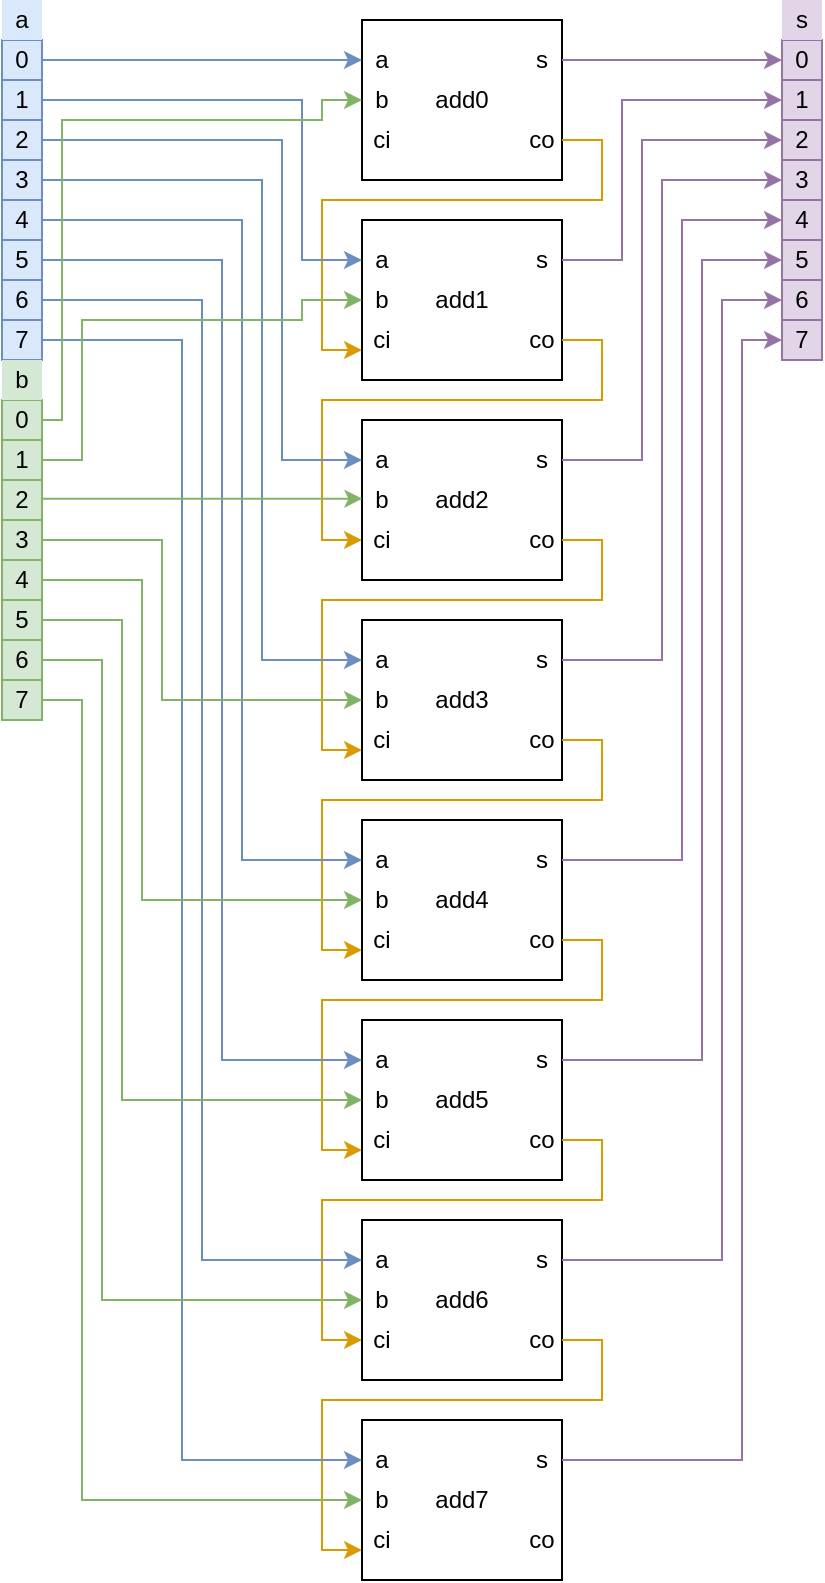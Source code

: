 <mxfile version="12.2.2" type="device" pages="1"><diagram id="JZbMycfmNVh9sPhHohUq" name="Page-1"><mxGraphModel dx="1097" dy="1660" grid="1" gridSize="10" guides="1" tooltips="1" connect="1" arrows="1" fold="1" page="1" pageScale="1" pageWidth="850" pageHeight="1100" math="0" shadow="0"><root><mxCell id="0"/><mxCell id="1" parent="0"/><mxCell id="3MJfF5usomyM9zP69K1R-1" value="add0" style="rounded=0;whiteSpace=wrap;html=1;" vertex="1" parent="1"><mxGeometry x="180" y="40" width="100" height="80" as="geometry"/></mxCell><mxCell id="3MJfF5usomyM9zP69K1R-3" value="b" style="text;html=1;strokeColor=none;fillColor=none;align=center;verticalAlign=middle;whiteSpace=wrap;rounded=0;" vertex="1" parent="1"><mxGeometry x="180" y="70" width="20" height="20" as="geometry"/></mxCell><mxCell id="3MJfF5usomyM9zP69K1R-4" value="a" style="text;html=1;strokeColor=none;fillColor=none;align=center;verticalAlign=middle;whiteSpace=wrap;rounded=0;" vertex="1" parent="1"><mxGeometry x="180" y="50" width="20" height="20" as="geometry"/></mxCell><mxCell id="3MJfF5usomyM9zP69K1R-5" value="ci" style="text;html=1;strokeColor=none;fillColor=none;align=center;verticalAlign=middle;whiteSpace=wrap;rounded=0;" vertex="1" parent="1"><mxGeometry x="180" y="90" width="20" height="20" as="geometry"/></mxCell><mxCell id="3MJfF5usomyM9zP69K1R-117" style="edgeStyle=orthogonalEdgeStyle;rounded=0;orthogonalLoop=1;jettySize=auto;html=1;exitX=1;exitY=0.5;exitDx=0;exitDy=0;entryX=0;entryY=0.5;entryDx=0;entryDy=0;fontColor=#B9E0A5;fillColor=#e1d5e7;strokeColor=#9673a6;" edge="1" parent="1" source="3MJfF5usomyM9zP69K1R-7" target="3MJfF5usomyM9zP69K1R-108"><mxGeometry relative="1" as="geometry"/></mxCell><mxCell id="3MJfF5usomyM9zP69K1R-7" value="s" style="text;html=1;strokeColor=none;fillColor=none;align=center;verticalAlign=middle;whiteSpace=wrap;rounded=0;" vertex="1" parent="1"><mxGeometry x="260" y="50" width="20" height="20" as="geometry"/></mxCell><mxCell id="3MJfF5usomyM9zP69K1R-22" style="edgeStyle=orthogonalEdgeStyle;rounded=0;orthogonalLoop=1;jettySize=auto;html=1;exitX=1;exitY=0.5;exitDx=0;exitDy=0;entryX=0;entryY=0.75;entryDx=0;entryDy=0;fillColor=#ffe6cc;strokeColor=#d79b00;" edge="1" parent="1" source="3MJfF5usomyM9zP69K1R-8" target="3MJfF5usomyM9zP69K1R-12"><mxGeometry relative="1" as="geometry"><Array as="points"><mxPoint x="300" y="100"/><mxPoint x="300" y="130"/><mxPoint x="160" y="130"/><mxPoint x="160" y="205"/></Array></mxGeometry></mxCell><mxCell id="3MJfF5usomyM9zP69K1R-8" value="co" style="text;html=1;strokeColor=none;fillColor=none;align=center;verticalAlign=middle;whiteSpace=wrap;rounded=0;" vertex="1" parent="1"><mxGeometry x="260" y="90" width="20" height="20" as="geometry"/></mxCell><mxCell id="3MJfF5usomyM9zP69K1R-9" value="add1" style="rounded=0;whiteSpace=wrap;html=1;" vertex="1" parent="1"><mxGeometry x="180" y="140" width="100" height="80" as="geometry"/></mxCell><mxCell id="3MJfF5usomyM9zP69K1R-10" value="b" style="text;html=1;strokeColor=none;fillColor=none;align=center;verticalAlign=middle;whiteSpace=wrap;rounded=0;" vertex="1" parent="1"><mxGeometry x="180" y="170" width="20" height="20" as="geometry"/></mxCell><mxCell id="3MJfF5usomyM9zP69K1R-11" value="a" style="text;html=1;strokeColor=none;fillColor=none;align=center;verticalAlign=middle;whiteSpace=wrap;rounded=0;" vertex="1" parent="1"><mxGeometry x="180" y="150" width="20" height="20" as="geometry"/></mxCell><mxCell id="3MJfF5usomyM9zP69K1R-12" value="ci" style="text;html=1;strokeColor=none;fillColor=none;align=center;verticalAlign=middle;whiteSpace=wrap;rounded=0;" vertex="1" parent="1"><mxGeometry x="180" y="190" width="20" height="20" as="geometry"/></mxCell><mxCell id="3MJfF5usomyM9zP69K1R-118" style="edgeStyle=orthogonalEdgeStyle;rounded=0;orthogonalLoop=1;jettySize=auto;html=1;exitX=1;exitY=0.5;exitDx=0;exitDy=0;entryX=0;entryY=0.5;entryDx=0;entryDy=0;fontColor=#B9E0A5;fillColor=#e1d5e7;strokeColor=#9673a6;" edge="1" parent="1" source="3MJfF5usomyM9zP69K1R-13" target="3MJfF5usomyM9zP69K1R-109"><mxGeometry relative="1" as="geometry"><Array as="points"><mxPoint x="310" y="160"/><mxPoint x="310" y="80"/></Array></mxGeometry></mxCell><mxCell id="3MJfF5usomyM9zP69K1R-13" value="s" style="text;html=1;strokeColor=none;fillColor=none;align=center;verticalAlign=middle;whiteSpace=wrap;rounded=0;" vertex="1" parent="1"><mxGeometry x="260" y="150" width="20" height="20" as="geometry"/></mxCell><mxCell id="3MJfF5usomyM9zP69K1R-36" style="edgeStyle=orthogonalEdgeStyle;rounded=0;orthogonalLoop=1;jettySize=auto;html=1;exitX=1;exitY=0.5;exitDx=0;exitDy=0;entryX=0;entryY=0.75;entryDx=0;entryDy=0;fillColor=#ffe6cc;strokeColor=#d79b00;" edge="1" parent="1" source="3MJfF5usomyM9zP69K1R-14" target="3MJfF5usomyM9zP69K1R-23"><mxGeometry relative="1" as="geometry"><Array as="points"><mxPoint x="300" y="200"/><mxPoint x="300" y="230"/><mxPoint x="160" y="230"/><mxPoint x="160" y="300"/></Array></mxGeometry></mxCell><mxCell id="3MJfF5usomyM9zP69K1R-14" value="co" style="text;html=1;strokeColor=none;fillColor=none;align=center;verticalAlign=middle;whiteSpace=wrap;rounded=0;" vertex="1" parent="1"><mxGeometry x="260" y="190" width="20" height="20" as="geometry"/></mxCell><mxCell id="3MJfF5usomyM9zP69K1R-23" value="add2" style="rounded=0;whiteSpace=wrap;html=1;" vertex="1" parent="1"><mxGeometry x="180" y="240" width="100" height="80" as="geometry"/></mxCell><mxCell id="3MJfF5usomyM9zP69K1R-24" value="b" style="text;html=1;strokeColor=none;fillColor=none;align=center;verticalAlign=middle;whiteSpace=wrap;rounded=0;" vertex="1" parent="1"><mxGeometry x="180" y="270" width="20" height="20" as="geometry"/></mxCell><mxCell id="3MJfF5usomyM9zP69K1R-25" value="a" style="text;html=1;strokeColor=none;fillColor=none;align=center;verticalAlign=middle;whiteSpace=wrap;rounded=0;" vertex="1" parent="1"><mxGeometry x="180" y="250" width="20" height="20" as="geometry"/></mxCell><mxCell id="3MJfF5usomyM9zP69K1R-26" value="ci" style="text;html=1;strokeColor=none;fillColor=none;align=center;verticalAlign=middle;whiteSpace=wrap;rounded=0;" vertex="1" parent="1"><mxGeometry x="180" y="290" width="20" height="20" as="geometry"/></mxCell><mxCell id="3MJfF5usomyM9zP69K1R-119" style="edgeStyle=orthogonalEdgeStyle;rounded=0;orthogonalLoop=1;jettySize=auto;html=1;exitX=1;exitY=0.5;exitDx=0;exitDy=0;entryX=0;entryY=0.5;entryDx=0;entryDy=0;fontColor=#B9E0A5;fillColor=#e1d5e7;strokeColor=#9673a6;" edge="1" parent="1" source="3MJfF5usomyM9zP69K1R-27" target="3MJfF5usomyM9zP69K1R-110"><mxGeometry relative="1" as="geometry"><Array as="points"><mxPoint x="320" y="260"/><mxPoint x="320" y="100"/></Array></mxGeometry></mxCell><mxCell id="3MJfF5usomyM9zP69K1R-27" value="s" style="text;html=1;strokeColor=none;fillColor=none;align=center;verticalAlign=middle;whiteSpace=wrap;rounded=0;" vertex="1" parent="1"><mxGeometry x="260" y="250" width="20" height="20" as="geometry"/></mxCell><mxCell id="3MJfF5usomyM9zP69K1R-28" style="edgeStyle=orthogonalEdgeStyle;rounded=0;orthogonalLoop=1;jettySize=auto;html=1;exitX=1;exitY=0.5;exitDx=0;exitDy=0;entryX=0;entryY=0.75;entryDx=0;entryDy=0;fillColor=#ffe6cc;strokeColor=#d79b00;" edge="1" parent="1" source="3MJfF5usomyM9zP69K1R-29" target="3MJfF5usomyM9zP69K1R-33"><mxGeometry relative="1" as="geometry"><Array as="points"><mxPoint x="300" y="300"/><mxPoint x="300" y="330"/><mxPoint x="160" y="330"/><mxPoint x="160" y="405"/></Array></mxGeometry></mxCell><mxCell id="3MJfF5usomyM9zP69K1R-29" value="co" style="text;html=1;strokeColor=none;fillColor=none;align=center;verticalAlign=middle;whiteSpace=wrap;rounded=0;" vertex="1" parent="1"><mxGeometry x="260" y="290" width="20" height="20" as="geometry"/></mxCell><mxCell id="3MJfF5usomyM9zP69K1R-30" value="add3" style="rounded=0;whiteSpace=wrap;html=1;" vertex="1" parent="1"><mxGeometry x="180" y="340" width="100" height="80" as="geometry"/></mxCell><mxCell id="3MJfF5usomyM9zP69K1R-31" value="b" style="text;html=1;strokeColor=none;fillColor=none;align=center;verticalAlign=middle;whiteSpace=wrap;rounded=0;" vertex="1" parent="1"><mxGeometry x="180" y="370" width="20" height="20" as="geometry"/></mxCell><mxCell id="3MJfF5usomyM9zP69K1R-32" value="a" style="text;html=1;strokeColor=none;fillColor=none;align=center;verticalAlign=middle;whiteSpace=wrap;rounded=0;" vertex="1" parent="1"><mxGeometry x="180" y="350" width="20" height="20" as="geometry"/></mxCell><mxCell id="3MJfF5usomyM9zP69K1R-33" value="ci" style="text;html=1;strokeColor=none;fillColor=none;align=center;verticalAlign=middle;whiteSpace=wrap;rounded=0;" vertex="1" parent="1"><mxGeometry x="180" y="390" width="20" height="20" as="geometry"/></mxCell><mxCell id="3MJfF5usomyM9zP69K1R-120" style="edgeStyle=orthogonalEdgeStyle;rounded=0;orthogonalLoop=1;jettySize=auto;html=1;exitX=1;exitY=0.5;exitDx=0;exitDy=0;entryX=0;entryY=0.5;entryDx=0;entryDy=0;fontColor=#B9E0A5;fillColor=#e1d5e7;strokeColor=#9673a6;" edge="1" parent="1" source="3MJfF5usomyM9zP69K1R-34" target="3MJfF5usomyM9zP69K1R-111"><mxGeometry relative="1" as="geometry"><Array as="points"><mxPoint x="330" y="360"/><mxPoint x="330" y="120"/></Array></mxGeometry></mxCell><mxCell id="3MJfF5usomyM9zP69K1R-34" value="s" style="text;html=1;strokeColor=none;fillColor=none;align=center;verticalAlign=middle;whiteSpace=wrap;rounded=0;" vertex="1" parent="1"><mxGeometry x="260" y="350" width="20" height="20" as="geometry"/></mxCell><mxCell id="3MJfF5usomyM9zP69K1R-64" style="edgeStyle=orthogonalEdgeStyle;rounded=0;orthogonalLoop=1;jettySize=auto;html=1;exitX=1;exitY=0.5;exitDx=0;exitDy=0;entryX=0;entryY=0.75;entryDx=0;entryDy=0;fillColor=#ffe6cc;strokeColor=#d79b00;" edge="1" parent="1" source="3MJfF5usomyM9zP69K1R-35" target="3MJfF5usomyM9zP69K1R-40"><mxGeometry relative="1" as="geometry"><Array as="points"><mxPoint x="300" y="400"/><mxPoint x="300" y="430"/><mxPoint x="160" y="430"/><mxPoint x="160" y="505"/></Array></mxGeometry></mxCell><mxCell id="3MJfF5usomyM9zP69K1R-35" value="co" style="text;html=1;strokeColor=none;fillColor=none;align=center;verticalAlign=middle;whiteSpace=wrap;rounded=0;" vertex="1" parent="1"><mxGeometry x="260" y="390" width="20" height="20" as="geometry"/></mxCell><mxCell id="3MJfF5usomyM9zP69K1R-37" value="add4" style="rounded=0;whiteSpace=wrap;html=1;" vertex="1" parent="1"><mxGeometry x="180" y="440" width="100" height="80" as="geometry"/></mxCell><mxCell id="3MJfF5usomyM9zP69K1R-38" value="b" style="text;html=1;strokeColor=none;fillColor=none;align=center;verticalAlign=middle;whiteSpace=wrap;rounded=0;" vertex="1" parent="1"><mxGeometry x="180" y="470" width="20" height="20" as="geometry"/></mxCell><mxCell id="3MJfF5usomyM9zP69K1R-39" value="a" style="text;html=1;strokeColor=none;fillColor=none;align=center;verticalAlign=middle;whiteSpace=wrap;rounded=0;" vertex="1" parent="1"><mxGeometry x="180" y="450" width="20" height="20" as="geometry"/></mxCell><mxCell id="3MJfF5usomyM9zP69K1R-40" value="ci" style="text;html=1;strokeColor=none;fillColor=none;align=center;verticalAlign=middle;whiteSpace=wrap;rounded=0;" vertex="1" parent="1"><mxGeometry x="180" y="490" width="20" height="20" as="geometry"/></mxCell><mxCell id="3MJfF5usomyM9zP69K1R-121" style="edgeStyle=orthogonalEdgeStyle;rounded=0;orthogonalLoop=1;jettySize=auto;html=1;exitX=1;exitY=0.5;exitDx=0;exitDy=0;entryX=0;entryY=0.5;entryDx=0;entryDy=0;fontColor=#B9E0A5;fillColor=#e1d5e7;strokeColor=#9673a6;" edge="1" parent="1" source="3MJfF5usomyM9zP69K1R-41" target="3MJfF5usomyM9zP69K1R-112"><mxGeometry relative="1" as="geometry"><Array as="points"><mxPoint x="340" y="460"/><mxPoint x="340" y="140"/></Array></mxGeometry></mxCell><mxCell id="3MJfF5usomyM9zP69K1R-41" value="s" style="text;html=1;strokeColor=none;fillColor=none;align=center;verticalAlign=middle;whiteSpace=wrap;rounded=0;" vertex="1" parent="1"><mxGeometry x="260" y="450" width="20" height="20" as="geometry"/></mxCell><mxCell id="3MJfF5usomyM9zP69K1R-42" style="edgeStyle=orthogonalEdgeStyle;rounded=0;orthogonalLoop=1;jettySize=auto;html=1;exitX=1;exitY=0.5;exitDx=0;exitDy=0;entryX=0;entryY=0.75;entryDx=0;entryDy=0;fillColor=#ffe6cc;strokeColor=#d79b00;" edge="1" parent="1" source="3MJfF5usomyM9zP69K1R-43" target="3MJfF5usomyM9zP69K1R-47"><mxGeometry relative="1" as="geometry"><Array as="points"><mxPoint x="300" y="500"/><mxPoint x="300" y="530"/><mxPoint x="160" y="530"/><mxPoint x="160" y="605"/></Array></mxGeometry></mxCell><mxCell id="3MJfF5usomyM9zP69K1R-43" value="co" style="text;html=1;strokeColor=none;fillColor=none;align=center;verticalAlign=middle;whiteSpace=wrap;rounded=0;" vertex="1" parent="1"><mxGeometry x="260" y="490" width="20" height="20" as="geometry"/></mxCell><mxCell id="3MJfF5usomyM9zP69K1R-44" value="add5" style="rounded=0;whiteSpace=wrap;html=1;" vertex="1" parent="1"><mxGeometry x="180" y="540" width="100" height="80" as="geometry"/></mxCell><mxCell id="3MJfF5usomyM9zP69K1R-45" value="b" style="text;html=1;strokeColor=none;fillColor=none;align=center;verticalAlign=middle;whiteSpace=wrap;rounded=0;" vertex="1" parent="1"><mxGeometry x="180" y="570" width="20" height="20" as="geometry"/></mxCell><mxCell id="3MJfF5usomyM9zP69K1R-46" value="a" style="text;html=1;strokeColor=none;fillColor=none;align=center;verticalAlign=middle;whiteSpace=wrap;rounded=0;" vertex="1" parent="1"><mxGeometry x="180" y="550" width="20" height="20" as="geometry"/></mxCell><mxCell id="3MJfF5usomyM9zP69K1R-47" value="ci" style="text;html=1;strokeColor=none;fillColor=none;align=center;verticalAlign=middle;whiteSpace=wrap;rounded=0;" vertex="1" parent="1"><mxGeometry x="180" y="590" width="20" height="20" as="geometry"/></mxCell><mxCell id="3MJfF5usomyM9zP69K1R-122" style="edgeStyle=orthogonalEdgeStyle;rounded=0;orthogonalLoop=1;jettySize=auto;html=1;exitX=1;exitY=0.5;exitDx=0;exitDy=0;entryX=0;entryY=0.5;entryDx=0;entryDy=0;fontColor=#B9E0A5;fillColor=#e1d5e7;strokeColor=#9673a6;" edge="1" parent="1" source="3MJfF5usomyM9zP69K1R-48" target="3MJfF5usomyM9zP69K1R-113"><mxGeometry relative="1" as="geometry"><Array as="points"><mxPoint x="350" y="560"/><mxPoint x="350" y="160"/></Array></mxGeometry></mxCell><mxCell id="3MJfF5usomyM9zP69K1R-48" value="s" style="text;html=1;strokeColor=none;fillColor=none;align=center;verticalAlign=middle;whiteSpace=wrap;rounded=0;" vertex="1" parent="1"><mxGeometry x="260" y="550" width="20" height="20" as="geometry"/></mxCell><mxCell id="3MJfF5usomyM9zP69K1R-49" style="edgeStyle=orthogonalEdgeStyle;rounded=0;orthogonalLoop=1;jettySize=auto;html=1;exitX=1;exitY=0.5;exitDx=0;exitDy=0;entryX=0;entryY=0.75;entryDx=0;entryDy=0;fillColor=#ffe6cc;strokeColor=#d79b00;" edge="1" parent="1" source="3MJfF5usomyM9zP69K1R-50" target="3MJfF5usomyM9zP69K1R-51"><mxGeometry relative="1" as="geometry"><Array as="points"><mxPoint x="300" y="600"/><mxPoint x="300" y="630"/><mxPoint x="160" y="630"/><mxPoint x="160" y="700"/></Array></mxGeometry></mxCell><mxCell id="3MJfF5usomyM9zP69K1R-50" value="co" style="text;html=1;strokeColor=none;fillColor=none;align=center;verticalAlign=middle;whiteSpace=wrap;rounded=0;" vertex="1" parent="1"><mxGeometry x="260" y="590" width="20" height="20" as="geometry"/></mxCell><mxCell id="3MJfF5usomyM9zP69K1R-51" value="add6" style="rounded=0;whiteSpace=wrap;html=1;" vertex="1" parent="1"><mxGeometry x="180" y="640" width="100" height="80" as="geometry"/></mxCell><mxCell id="3MJfF5usomyM9zP69K1R-52" value="b" style="text;html=1;strokeColor=none;fillColor=none;align=center;verticalAlign=middle;whiteSpace=wrap;rounded=0;" vertex="1" parent="1"><mxGeometry x="180" y="670" width="20" height="20" as="geometry"/></mxCell><mxCell id="3MJfF5usomyM9zP69K1R-53" value="a" style="text;html=1;strokeColor=none;fillColor=none;align=center;verticalAlign=middle;whiteSpace=wrap;rounded=0;" vertex="1" parent="1"><mxGeometry x="180" y="650" width="20" height="20" as="geometry"/></mxCell><mxCell id="3MJfF5usomyM9zP69K1R-54" value="ci" style="text;html=1;strokeColor=none;fillColor=none;align=center;verticalAlign=middle;whiteSpace=wrap;rounded=0;" vertex="1" parent="1"><mxGeometry x="180" y="690" width="20" height="20" as="geometry"/></mxCell><mxCell id="3MJfF5usomyM9zP69K1R-123" style="edgeStyle=orthogonalEdgeStyle;rounded=0;orthogonalLoop=1;jettySize=auto;html=1;exitX=1;exitY=0.5;exitDx=0;exitDy=0;entryX=0;entryY=0.5;entryDx=0;entryDy=0;fontColor=#B9E0A5;fillColor=#e1d5e7;strokeColor=#9673a6;" edge="1" parent="1" source="3MJfF5usomyM9zP69K1R-55" target="3MJfF5usomyM9zP69K1R-114"><mxGeometry relative="1" as="geometry"><Array as="points"><mxPoint x="360" y="660"/><mxPoint x="360" y="180"/></Array></mxGeometry></mxCell><mxCell id="3MJfF5usomyM9zP69K1R-55" value="s" style="text;html=1;strokeColor=none;fillColor=none;align=center;verticalAlign=middle;whiteSpace=wrap;rounded=0;" vertex="1" parent="1"><mxGeometry x="260" y="650" width="20" height="20" as="geometry"/></mxCell><mxCell id="3MJfF5usomyM9zP69K1R-56" style="edgeStyle=orthogonalEdgeStyle;rounded=0;orthogonalLoop=1;jettySize=auto;html=1;exitX=1;exitY=0.5;exitDx=0;exitDy=0;entryX=0;entryY=0.75;entryDx=0;entryDy=0;fillColor=#ffe6cc;strokeColor=#d79b00;" edge="1" parent="1" source="3MJfF5usomyM9zP69K1R-57" target="3MJfF5usomyM9zP69K1R-61"><mxGeometry relative="1" as="geometry"><Array as="points"><mxPoint x="300" y="700"/><mxPoint x="300" y="730"/><mxPoint x="160" y="730"/><mxPoint x="160" y="805"/></Array></mxGeometry></mxCell><mxCell id="3MJfF5usomyM9zP69K1R-57" value="co" style="text;html=1;strokeColor=none;fillColor=none;align=center;verticalAlign=middle;whiteSpace=wrap;rounded=0;" vertex="1" parent="1"><mxGeometry x="260" y="690" width="20" height="20" as="geometry"/></mxCell><mxCell id="3MJfF5usomyM9zP69K1R-58" value="add7" style="rounded=0;whiteSpace=wrap;html=1;" vertex="1" parent="1"><mxGeometry x="180" y="740" width="100" height="80" as="geometry"/></mxCell><mxCell id="3MJfF5usomyM9zP69K1R-59" value="b" style="text;html=1;strokeColor=none;fillColor=none;align=center;verticalAlign=middle;whiteSpace=wrap;rounded=0;" vertex="1" parent="1"><mxGeometry x="180" y="770" width="20" height="20" as="geometry"/></mxCell><mxCell id="3MJfF5usomyM9zP69K1R-60" value="a" style="text;html=1;strokeColor=none;fillColor=none;align=center;verticalAlign=middle;whiteSpace=wrap;rounded=0;" vertex="1" parent="1"><mxGeometry x="180" y="750" width="20" height="20" as="geometry"/></mxCell><mxCell id="3MJfF5usomyM9zP69K1R-61" value="ci" style="text;html=1;strokeColor=none;fillColor=none;align=center;verticalAlign=middle;whiteSpace=wrap;rounded=0;" vertex="1" parent="1"><mxGeometry x="180" y="790" width="20" height="20" as="geometry"/></mxCell><mxCell id="3MJfF5usomyM9zP69K1R-124" style="edgeStyle=orthogonalEdgeStyle;rounded=0;orthogonalLoop=1;jettySize=auto;html=1;exitX=1;exitY=0.5;exitDx=0;exitDy=0;entryX=0;entryY=0.5;entryDx=0;entryDy=0;fontColor=#B9E0A5;fillColor=#e1d5e7;strokeColor=#9673a6;" edge="1" parent="1" source="3MJfF5usomyM9zP69K1R-62" target="3MJfF5usomyM9zP69K1R-115"><mxGeometry relative="1" as="geometry"><Array as="points"><mxPoint x="370" y="760"/><mxPoint x="370" y="200"/></Array></mxGeometry></mxCell><mxCell id="3MJfF5usomyM9zP69K1R-62" value="s" style="text;html=1;strokeColor=none;fillColor=none;align=center;verticalAlign=middle;whiteSpace=wrap;rounded=0;" vertex="1" parent="1"><mxGeometry x="260" y="750" width="20" height="20" as="geometry"/></mxCell><mxCell id="3MJfF5usomyM9zP69K1R-63" value="co" style="text;html=1;strokeColor=none;fillColor=none;align=center;verticalAlign=middle;whiteSpace=wrap;rounded=0;" vertex="1" parent="1"><mxGeometry x="260" y="790" width="20" height="20" as="geometry"/></mxCell><mxCell id="3MJfF5usomyM9zP69K1R-88" style="edgeStyle=orthogonalEdgeStyle;rounded=0;orthogonalLoop=1;jettySize=auto;html=1;exitX=1;exitY=0.5;exitDx=0;exitDy=0;entryX=0;entryY=0.5;entryDx=0;entryDy=0;fillColor=#dae8fc;strokeColor=#6c8ebf;" edge="1" parent="1" source="3MJfF5usomyM9zP69K1R-65" target="3MJfF5usomyM9zP69K1R-4"><mxGeometry relative="1" as="geometry"/></mxCell><mxCell id="3MJfF5usomyM9zP69K1R-65" value="0" style="rounded=0;whiteSpace=wrap;html=1;fillColor=#dae8fc;strokeColor=#6c8ebf;" vertex="1" parent="1"><mxGeometry y="50" width="20" height="20" as="geometry"/></mxCell><mxCell id="3MJfF5usomyM9zP69K1R-89" style="edgeStyle=orthogonalEdgeStyle;rounded=0;orthogonalLoop=1;jettySize=auto;html=1;exitX=1;exitY=0.5;exitDx=0;exitDy=0;entryX=0;entryY=0.5;entryDx=0;entryDy=0;fillColor=#dae8fc;strokeColor=#6c8ebf;" edge="1" parent="1" source="3MJfF5usomyM9zP69K1R-68" target="3MJfF5usomyM9zP69K1R-11"><mxGeometry relative="1" as="geometry"><Array as="points"><mxPoint x="150" y="80"/><mxPoint x="150" y="160"/></Array></mxGeometry></mxCell><mxCell id="3MJfF5usomyM9zP69K1R-68" value="1" style="rounded=0;whiteSpace=wrap;html=1;fillColor=#dae8fc;strokeColor=#6c8ebf;" vertex="1" parent="1"><mxGeometry y="70" width="20" height="20" as="geometry"/></mxCell><mxCell id="3MJfF5usomyM9zP69K1R-90" style="edgeStyle=orthogonalEdgeStyle;rounded=0;orthogonalLoop=1;jettySize=auto;html=1;exitX=1;exitY=0.5;exitDx=0;exitDy=0;entryX=0;entryY=0.5;entryDx=0;entryDy=0;fillColor=#dae8fc;strokeColor=#6c8ebf;" edge="1" parent="1" source="3MJfF5usomyM9zP69K1R-71" target="3MJfF5usomyM9zP69K1R-25"><mxGeometry relative="1" as="geometry"><Array as="points"><mxPoint x="140" y="100"/><mxPoint x="140" y="260"/></Array></mxGeometry></mxCell><mxCell id="3MJfF5usomyM9zP69K1R-71" value="2" style="rounded=0;whiteSpace=wrap;html=1;fillColor=#dae8fc;strokeColor=#6c8ebf;" vertex="1" parent="1"><mxGeometry y="90" width="20" height="20" as="geometry"/></mxCell><mxCell id="3MJfF5usomyM9zP69K1R-91" style="edgeStyle=orthogonalEdgeStyle;rounded=0;orthogonalLoop=1;jettySize=auto;html=1;exitX=1;exitY=0.5;exitDx=0;exitDy=0;entryX=0;entryY=0.5;entryDx=0;entryDy=0;fillColor=#dae8fc;strokeColor=#6c8ebf;" edge="1" parent="1" source="3MJfF5usomyM9zP69K1R-72" target="3MJfF5usomyM9zP69K1R-32"><mxGeometry relative="1" as="geometry"><Array as="points"><mxPoint x="130" y="120"/><mxPoint x="130" y="360"/></Array></mxGeometry></mxCell><mxCell id="3MJfF5usomyM9zP69K1R-72" value="3" style="rounded=0;whiteSpace=wrap;html=1;fillColor=#dae8fc;strokeColor=#6c8ebf;" vertex="1" parent="1"><mxGeometry y="110" width="20" height="20" as="geometry"/></mxCell><mxCell id="3MJfF5usomyM9zP69K1R-97" style="edgeStyle=orthogonalEdgeStyle;rounded=0;orthogonalLoop=1;jettySize=auto;html=1;exitX=1;exitY=0.5;exitDx=0;exitDy=0;entryX=0;entryY=0.5;entryDx=0;entryDy=0;fillColor=#dae8fc;strokeColor=#6c8ebf;" edge="1" parent="1" source="3MJfF5usomyM9zP69K1R-73" target="3MJfF5usomyM9zP69K1R-39"><mxGeometry relative="1" as="geometry"><Array as="points"><mxPoint x="120" y="140"/><mxPoint x="120" y="460"/></Array></mxGeometry></mxCell><mxCell id="3MJfF5usomyM9zP69K1R-73" value="4" style="rounded=0;whiteSpace=wrap;html=1;fillColor=#dae8fc;strokeColor=#6c8ebf;" vertex="1" parent="1"><mxGeometry y="130" width="20" height="20" as="geometry"/></mxCell><mxCell id="3MJfF5usomyM9zP69K1R-98" style="edgeStyle=orthogonalEdgeStyle;rounded=0;orthogonalLoop=1;jettySize=auto;html=1;exitX=1;exitY=0.5;exitDx=0;exitDy=0;entryX=0;entryY=0.5;entryDx=0;entryDy=0;fillColor=#dae8fc;strokeColor=#6c8ebf;" edge="1" parent="1" source="3MJfF5usomyM9zP69K1R-74" target="3MJfF5usomyM9zP69K1R-46"><mxGeometry relative="1" as="geometry"><Array as="points"><mxPoint x="110" y="160"/><mxPoint x="110" y="560"/></Array></mxGeometry></mxCell><mxCell id="3MJfF5usomyM9zP69K1R-74" value="5" style="rounded=0;whiteSpace=wrap;html=1;fillColor=#dae8fc;strokeColor=#6c8ebf;" vertex="1" parent="1"><mxGeometry y="150" width="20" height="20" as="geometry"/></mxCell><mxCell id="3MJfF5usomyM9zP69K1R-99" style="edgeStyle=orthogonalEdgeStyle;rounded=0;orthogonalLoop=1;jettySize=auto;html=1;exitX=1;exitY=0.5;exitDx=0;exitDy=0;entryX=0;entryY=0.5;entryDx=0;entryDy=0;fillColor=#dae8fc;strokeColor=#6c8ebf;" edge="1" parent="1" source="3MJfF5usomyM9zP69K1R-75" target="3MJfF5usomyM9zP69K1R-53"><mxGeometry relative="1" as="geometry"><Array as="points"><mxPoint x="100" y="180"/><mxPoint x="100" y="660"/></Array></mxGeometry></mxCell><mxCell id="3MJfF5usomyM9zP69K1R-75" value="6" style="rounded=0;whiteSpace=wrap;html=1;fillColor=#dae8fc;strokeColor=#6c8ebf;" vertex="1" parent="1"><mxGeometry y="170" width="20" height="20" as="geometry"/></mxCell><mxCell id="3MJfF5usomyM9zP69K1R-100" style="edgeStyle=orthogonalEdgeStyle;rounded=0;orthogonalLoop=1;jettySize=auto;html=1;exitX=1;exitY=0.5;exitDx=0;exitDy=0;entryX=0;entryY=0.5;entryDx=0;entryDy=0;fillColor=#dae8fc;strokeColor=#6c8ebf;" edge="1" parent="1" source="3MJfF5usomyM9zP69K1R-76" target="3MJfF5usomyM9zP69K1R-60"><mxGeometry relative="1" as="geometry"><Array as="points"><mxPoint x="90" y="200"/><mxPoint x="90" y="760"/></Array></mxGeometry></mxCell><mxCell id="3MJfF5usomyM9zP69K1R-76" value="7" style="rounded=0;whiteSpace=wrap;html=1;fillColor=#dae8fc;strokeColor=#6c8ebf;" vertex="1" parent="1"><mxGeometry y="190" width="20" height="20" as="geometry"/></mxCell><mxCell id="3MJfF5usomyM9zP69K1R-87" style="edgeStyle=orthogonalEdgeStyle;rounded=0;orthogonalLoop=1;jettySize=auto;html=1;exitX=1;exitY=0.5;exitDx=0;exitDy=0;entryX=0;entryY=0.5;entryDx=0;entryDy=0;fillColor=#d5e8d4;strokeColor=#82b366;" edge="1" parent="1" source="3MJfF5usomyM9zP69K1R-77" target="3MJfF5usomyM9zP69K1R-3"><mxGeometry relative="1" as="geometry"><Array as="points"><mxPoint x="30" y="240"/><mxPoint x="30" y="90"/><mxPoint x="160" y="90"/><mxPoint x="160" y="80"/></Array></mxGeometry></mxCell><mxCell id="3MJfF5usomyM9zP69K1R-77" value="0" style="rounded=0;whiteSpace=wrap;html=1;fillColor=#d5e8d4;strokeColor=#82b366;" vertex="1" parent="1"><mxGeometry y="230" width="20" height="20" as="geometry"/></mxCell><mxCell id="3MJfF5usomyM9zP69K1R-101" style="edgeStyle=orthogonalEdgeStyle;rounded=0;orthogonalLoop=1;jettySize=auto;html=1;exitX=1;exitY=0.5;exitDx=0;exitDy=0;entryX=0;entryY=0.5;entryDx=0;entryDy=0;fillColor=#d5e8d4;strokeColor=#82b366;" edge="1" parent="1" source="3MJfF5usomyM9zP69K1R-78" target="3MJfF5usomyM9zP69K1R-10"><mxGeometry relative="1" as="geometry"><Array as="points"><mxPoint x="40" y="260"/><mxPoint x="40" y="190"/><mxPoint x="150" y="190"/><mxPoint x="150" y="180"/></Array></mxGeometry></mxCell><mxCell id="3MJfF5usomyM9zP69K1R-78" value="1" style="rounded=0;whiteSpace=wrap;html=1;fillColor=#d5e8d4;strokeColor=#82b366;" vertex="1" parent="1"><mxGeometry y="250" width="20" height="20" as="geometry"/></mxCell><mxCell id="3MJfF5usomyM9zP69K1R-102" style="edgeStyle=orthogonalEdgeStyle;rounded=0;orthogonalLoop=1;jettySize=auto;html=1;exitX=1;exitY=0.5;exitDx=0;exitDy=0;entryX=0;entryY=0.5;entryDx=0;entryDy=0;fillColor=#d5e8d4;strokeColor=#82b366;" edge="1" parent="1"><mxGeometry relative="1" as="geometry"><mxPoint x="20.19" y="279.357" as="sourcePoint"/><mxPoint x="180.19" y="279.357" as="targetPoint"/></mxGeometry></mxCell><mxCell id="3MJfF5usomyM9zP69K1R-79" value="2" style="rounded=0;whiteSpace=wrap;html=1;fillColor=#d5e8d4;strokeColor=#82b366;" vertex="1" parent="1"><mxGeometry y="270" width="20" height="20" as="geometry"/></mxCell><mxCell id="3MJfF5usomyM9zP69K1R-103" style="edgeStyle=orthogonalEdgeStyle;rounded=0;orthogonalLoop=1;jettySize=auto;html=1;exitX=1;exitY=0.5;exitDx=0;exitDy=0;entryX=0;entryY=0.5;entryDx=0;entryDy=0;fillColor=#d5e8d4;strokeColor=#82b366;" edge="1" parent="1" source="3MJfF5usomyM9zP69K1R-80" target="3MJfF5usomyM9zP69K1R-31"><mxGeometry relative="1" as="geometry"><Array as="points"><mxPoint x="80" y="300"/><mxPoint x="80" y="380"/></Array></mxGeometry></mxCell><mxCell id="3MJfF5usomyM9zP69K1R-80" value="3" style="rounded=0;whiteSpace=wrap;html=1;fillColor=#d5e8d4;strokeColor=#82b366;" vertex="1" parent="1"><mxGeometry y="290" width="20" height="20" as="geometry"/></mxCell><mxCell id="3MJfF5usomyM9zP69K1R-104" style="edgeStyle=orthogonalEdgeStyle;rounded=0;orthogonalLoop=1;jettySize=auto;html=1;exitX=1;exitY=0.5;exitDx=0;exitDy=0;entryX=0;entryY=0.5;entryDx=0;entryDy=0;fillColor=#d5e8d4;strokeColor=#82b366;" edge="1" parent="1" source="3MJfF5usomyM9zP69K1R-81" target="3MJfF5usomyM9zP69K1R-38"><mxGeometry relative="1" as="geometry"><Array as="points"><mxPoint x="70" y="320"/><mxPoint x="70" y="480"/></Array></mxGeometry></mxCell><mxCell id="3MJfF5usomyM9zP69K1R-81" value="4" style="rounded=0;whiteSpace=wrap;html=1;fillColor=#d5e8d4;strokeColor=#82b366;" vertex="1" parent="1"><mxGeometry y="310" width="20" height="20" as="geometry"/></mxCell><mxCell id="3MJfF5usomyM9zP69K1R-105" style="edgeStyle=orthogonalEdgeStyle;rounded=0;orthogonalLoop=1;jettySize=auto;html=1;exitX=1;exitY=0.5;exitDx=0;exitDy=0;entryX=0;entryY=0.5;entryDx=0;entryDy=0;fillColor=#d5e8d4;strokeColor=#82b366;" edge="1" parent="1" source="3MJfF5usomyM9zP69K1R-82" target="3MJfF5usomyM9zP69K1R-45"><mxGeometry relative="1" as="geometry"><Array as="points"><mxPoint x="60" y="340"/><mxPoint x="60" y="580"/></Array></mxGeometry></mxCell><mxCell id="3MJfF5usomyM9zP69K1R-82" value="5" style="rounded=0;whiteSpace=wrap;html=1;fillColor=#d5e8d4;strokeColor=#82b366;" vertex="1" parent="1"><mxGeometry y="330" width="20" height="20" as="geometry"/></mxCell><mxCell id="3MJfF5usomyM9zP69K1R-106" style="edgeStyle=orthogonalEdgeStyle;rounded=0;orthogonalLoop=1;jettySize=auto;html=1;exitX=1;exitY=0.5;exitDx=0;exitDy=0;entryX=0;entryY=0.5;entryDx=0;entryDy=0;fillColor=#d5e8d4;strokeColor=#82b366;" edge="1" parent="1" source="3MJfF5usomyM9zP69K1R-83" target="3MJfF5usomyM9zP69K1R-52"><mxGeometry relative="1" as="geometry"><Array as="points"><mxPoint x="50" y="360"/><mxPoint x="50" y="680"/></Array></mxGeometry></mxCell><mxCell id="3MJfF5usomyM9zP69K1R-83" value="6" style="rounded=0;whiteSpace=wrap;html=1;fillColor=#d5e8d4;strokeColor=#82b366;" vertex="1" parent="1"><mxGeometry y="350" width="20" height="20" as="geometry"/></mxCell><mxCell id="3MJfF5usomyM9zP69K1R-107" style="edgeStyle=orthogonalEdgeStyle;rounded=0;orthogonalLoop=1;jettySize=auto;html=1;exitX=1;exitY=0.5;exitDx=0;exitDy=0;entryX=0;entryY=0.5;entryDx=0;entryDy=0;fillColor=#d5e8d4;strokeColor=#82b366;" edge="1" parent="1" source="3MJfF5usomyM9zP69K1R-84" target="3MJfF5usomyM9zP69K1R-59"><mxGeometry relative="1" as="geometry"><Array as="points"><mxPoint x="40" y="380"/><mxPoint x="40" y="780"/></Array></mxGeometry></mxCell><mxCell id="3MJfF5usomyM9zP69K1R-84" value="7" style="rounded=0;whiteSpace=wrap;html=1;fillColor=#d5e8d4;strokeColor=#82b366;" vertex="1" parent="1"><mxGeometry y="370" width="20" height="20" as="geometry"/></mxCell><mxCell id="3MJfF5usomyM9zP69K1R-85" value="a" style="text;html=1;align=center;verticalAlign=middle;whiteSpace=wrap;rounded=0;fillColor=#dae8fc;strokeColor=none;" vertex="1" parent="1"><mxGeometry y="30" width="20" height="20" as="geometry"/></mxCell><mxCell id="3MJfF5usomyM9zP69K1R-86" value="b" style="text;html=1;align=center;verticalAlign=middle;whiteSpace=wrap;rounded=0;fillColor=#d5e8d4;strokeColor=none;" vertex="1" parent="1"><mxGeometry y="210" width="20" height="20" as="geometry"/></mxCell><mxCell id="3MJfF5usomyM9zP69K1R-108" value="0" style="rounded=0;whiteSpace=wrap;html=1;fillColor=#e1d5e7;strokeColor=#9673a6;" vertex="1" parent="1"><mxGeometry x="390" y="50" width="20" height="20" as="geometry"/></mxCell><mxCell id="3MJfF5usomyM9zP69K1R-109" value="1" style="rounded=0;whiteSpace=wrap;html=1;fillColor=#e1d5e7;strokeColor=#9673a6;" vertex="1" parent="1"><mxGeometry x="390" y="70" width="20" height="20" as="geometry"/></mxCell><mxCell id="3MJfF5usomyM9zP69K1R-110" value="2" style="rounded=0;whiteSpace=wrap;html=1;fillColor=#e1d5e7;strokeColor=#9673a6;" vertex="1" parent="1"><mxGeometry x="390" y="90" width="20" height="20" as="geometry"/></mxCell><mxCell id="3MJfF5usomyM9zP69K1R-111" value="3" style="rounded=0;whiteSpace=wrap;html=1;fillColor=#e1d5e7;strokeColor=#9673a6;" vertex="1" parent="1"><mxGeometry x="390" y="110" width="20" height="20" as="geometry"/></mxCell><mxCell id="3MJfF5usomyM9zP69K1R-112" value="4" style="rounded=0;whiteSpace=wrap;html=1;fillColor=#e1d5e7;strokeColor=#9673a6;" vertex="1" parent="1"><mxGeometry x="390" y="130" width="20" height="20" as="geometry"/></mxCell><mxCell id="3MJfF5usomyM9zP69K1R-113" value="5" style="rounded=0;whiteSpace=wrap;html=1;fillColor=#e1d5e7;strokeColor=#9673a6;" vertex="1" parent="1"><mxGeometry x="390" y="150" width="20" height="20" as="geometry"/></mxCell><mxCell id="3MJfF5usomyM9zP69K1R-114" value="6" style="rounded=0;whiteSpace=wrap;html=1;fillColor=#e1d5e7;strokeColor=#9673a6;" vertex="1" parent="1"><mxGeometry x="390" y="170" width="20" height="20" as="geometry"/></mxCell><mxCell id="3MJfF5usomyM9zP69K1R-115" value="7" style="rounded=0;whiteSpace=wrap;html=1;fillColor=#e1d5e7;strokeColor=#9673a6;" vertex="1" parent="1"><mxGeometry x="390" y="190" width="20" height="20" as="geometry"/></mxCell><mxCell id="3MJfF5usomyM9zP69K1R-116" value="s" style="text;html=1;align=center;verticalAlign=middle;whiteSpace=wrap;rounded=0;fillColor=#e1d5e7;strokeColor=none;" vertex="1" parent="1"><mxGeometry x="390" y="30" width="20" height="20" as="geometry"/></mxCell></root></mxGraphModel></diagram></mxfile>
